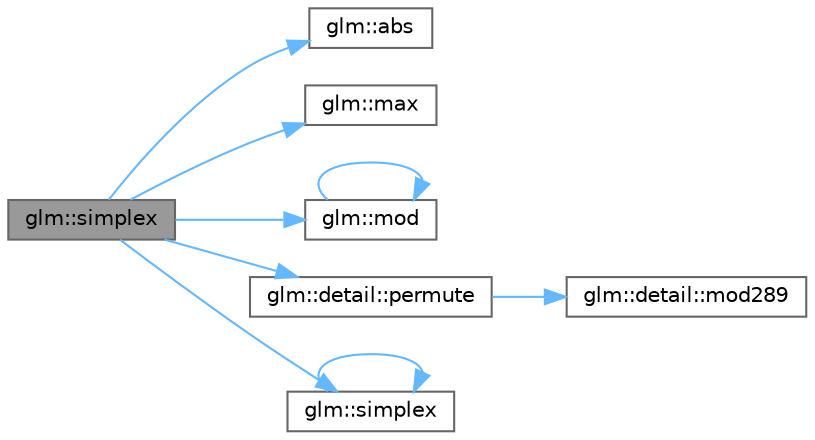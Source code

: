 digraph "glm::simplex"
{
 // LATEX_PDF_SIZE
  bgcolor="transparent";
  edge [fontname=Helvetica,fontsize=10,labelfontname=Helvetica,labelfontsize=10];
  node [fontname=Helvetica,fontsize=10,shape=box,height=0.2,width=0.4];
  rankdir="LR";
  Node1 [id="Node000001",label="glm::simplex",height=0.2,width=0.4,color="gray40", fillcolor="grey60", style="filled", fontcolor="black",tooltip=" "];
  Node1 -> Node2 [id="edge1_Node000001_Node000002",color="steelblue1",style="solid",tooltip=" "];
  Node2 [id="Node000002",label="glm::abs",height=0.2,width=0.4,color="grey40", fillcolor="white", style="filled",URL="$group__core__func__common.html#ga439e60a72eadecfeda2df5449c613a64",tooltip=" "];
  Node1 -> Node3 [id="edge2_Node000001_Node000003",color="steelblue1",style="solid",tooltip=" "];
  Node3 [id="Node000003",label="glm::max",height=0.2,width=0.4,color="grey40", fillcolor="white", style="filled",URL="$group__core__func__common.html#gae02d42887fc5570451f880e3c624b9ac",tooltip=" "];
  Node1 -> Node4 [id="edge3_Node000001_Node000004",color="steelblue1",style="solid",tooltip=" "];
  Node4 [id="Node000004",label="glm::mod",height=0.2,width=0.4,color="grey40", fillcolor="white", style="filled",URL="$group__core__func__common.html#ga12201563ef902e3b07e0d1d7656efdb1",tooltip=" "];
  Node4 -> Node4 [id="edge4_Node000004_Node000004",color="steelblue1",style="solid",tooltip=" "];
  Node1 -> Node5 [id="edge5_Node000001_Node000005",color="steelblue1",style="solid",tooltip=" "];
  Node5 [id="Node000005",label="glm::detail::permute",height=0.2,width=0.4,color="grey40", fillcolor="white", style="filled",URL="$namespaceglm_1_1detail.html#adce908e01ac22b5e55c29bacbf6a37a5",tooltip=" "];
  Node5 -> Node6 [id="edge6_Node000005_Node000006",color="steelblue1",style="solid",tooltip=" "];
  Node6 [id="Node000006",label="glm::detail::mod289",height=0.2,width=0.4,color="grey40", fillcolor="white", style="filled",URL="$namespaceglm_1_1detail.html#a9968154b610b2b78f492b2f7babd728c",tooltip=" "];
  Node1 -> Node7 [id="edge7_Node000001_Node000007",color="steelblue1",style="solid",tooltip=" "];
  Node7 [id="Node000007",label="glm::simplex",height=0.2,width=0.4,color="grey40", fillcolor="white", style="filled",URL="$group__gtc__noise.html#ga8122468c69015ff397349a7dcc638b27",tooltip=" "];
  Node7 -> Node7 [id="edge8_Node000007_Node000007",color="steelblue1",style="solid",tooltip=" "];
}
